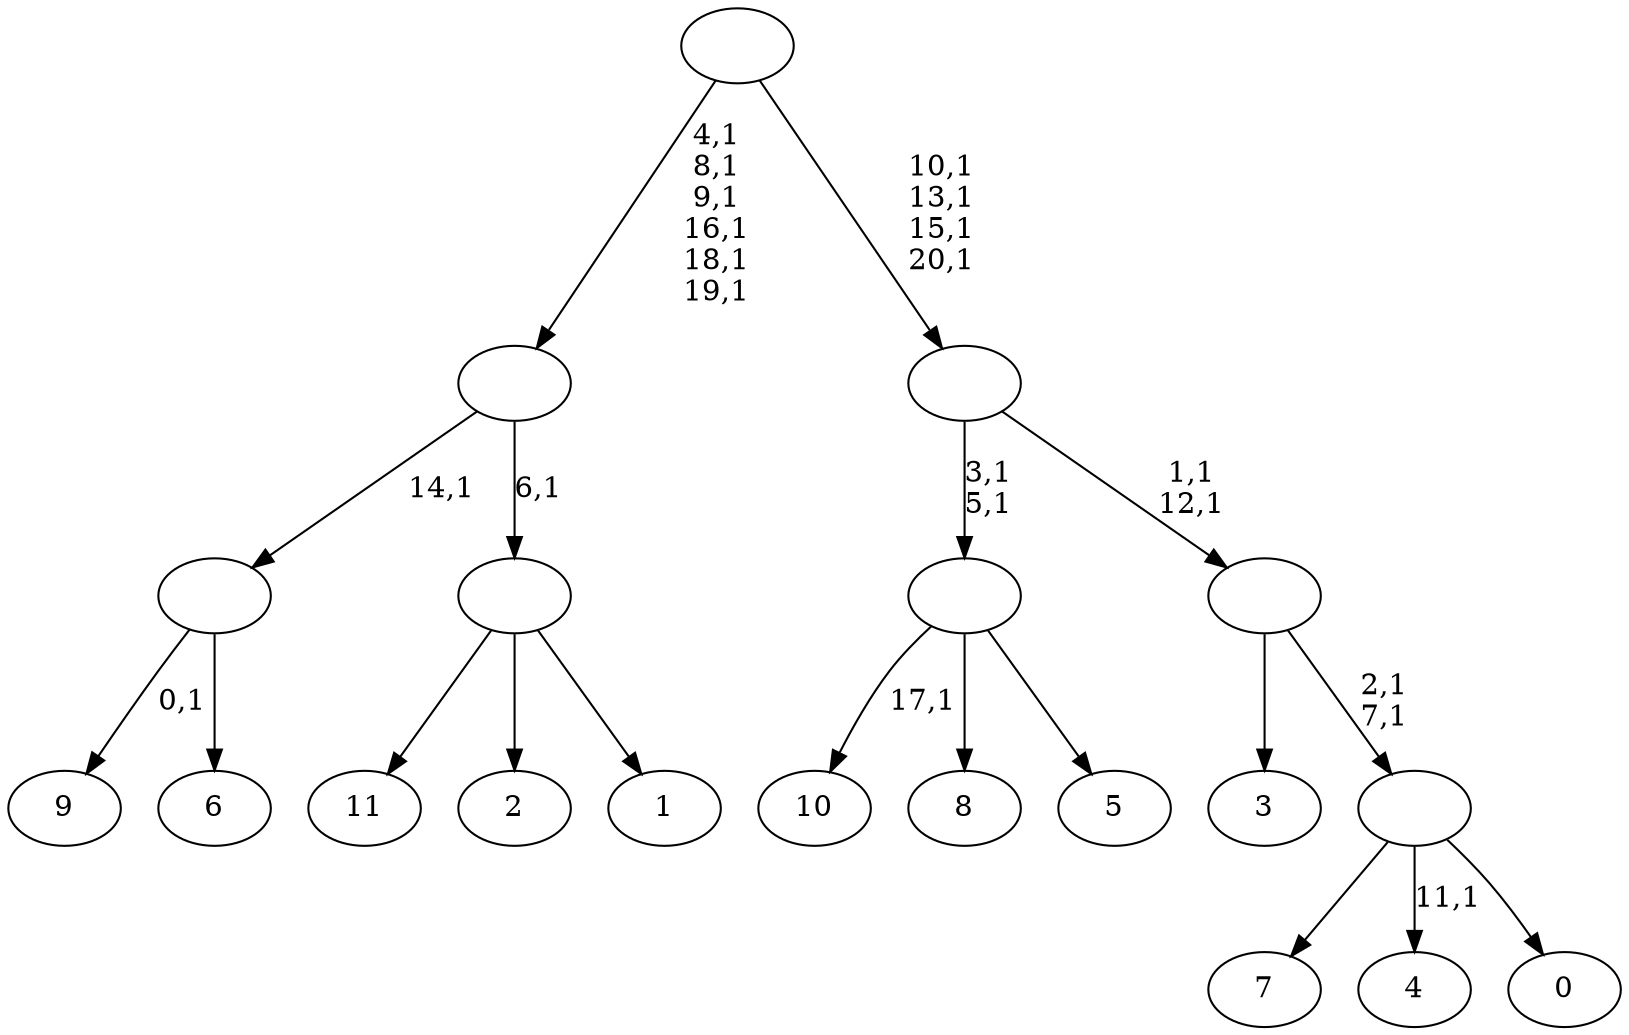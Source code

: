 digraph T {
	33 [label="11"]
	32 [label="10"]
	30 [label="9"]
	28 [label="8"]
	27 [label="7"]
	26 [label="6"]
	25 [label=""]
	24 [label="5"]
	23 [label=""]
	21 [label="4"]
	19 [label="3"]
	18 [label="2"]
	17 [label="1"]
	16 [label=""]
	15 [label=""]
	9 [label="0"]
	8 [label=""]
	6 [label=""]
	4 [label=""]
	0 [label=""]
	25 -> 30 [label="0,1"]
	25 -> 26 [label=""]
	23 -> 32 [label="17,1"]
	23 -> 28 [label=""]
	23 -> 24 [label=""]
	16 -> 33 [label=""]
	16 -> 18 [label=""]
	16 -> 17 [label=""]
	15 -> 25 [label="14,1"]
	15 -> 16 [label="6,1"]
	8 -> 21 [label="11,1"]
	8 -> 27 [label=""]
	8 -> 9 [label=""]
	6 -> 8 [label="2,1\n7,1"]
	6 -> 19 [label=""]
	4 -> 6 [label="1,1\n12,1"]
	4 -> 23 [label="3,1\n5,1"]
	0 -> 4 [label="10,1\n13,1\n15,1\n20,1"]
	0 -> 15 [label="4,1\n8,1\n9,1\n16,1\n18,1\n19,1"]
}
